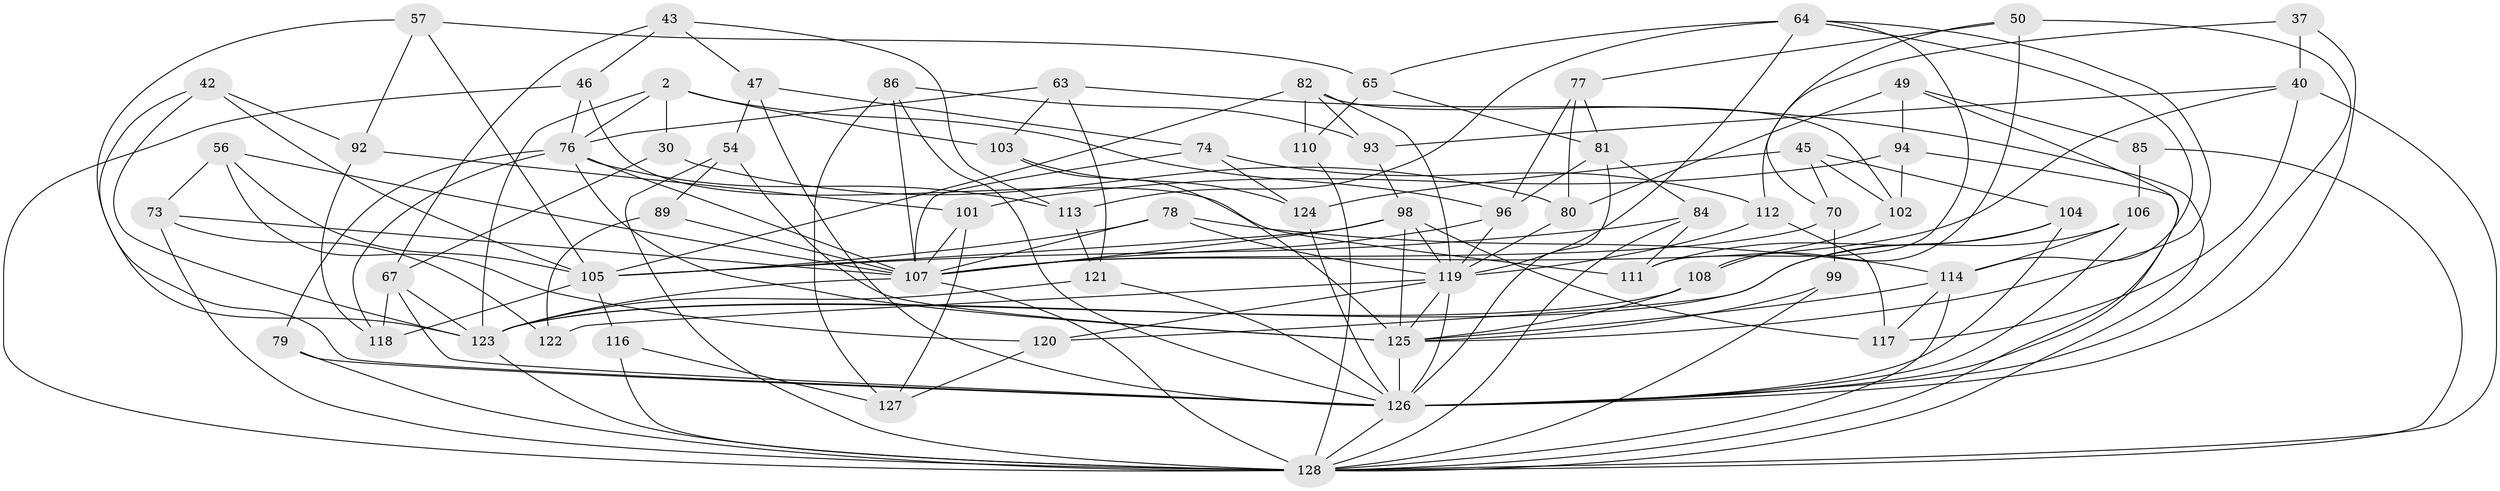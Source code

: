 // original degree distribution, {4: 1.0}
// Generated by graph-tools (version 1.1) at 2025/58/03/09/25 04:58:15]
// undirected, 64 vertices, 160 edges
graph export_dot {
graph [start="1"]
  node [color=gray90,style=filled];
  2 [super="+1"];
  30;
  37;
  40 [super="+23"];
  42;
  43;
  45;
  46;
  47;
  49;
  50;
  54;
  56;
  57;
  63;
  64 [super="+33"];
  65;
  67 [super="+51"];
  70 [super="+59"];
  73 [super="+34"];
  74;
  76 [super="+12+21"];
  77 [super="+9"];
  78 [super="+62"];
  79;
  80;
  81 [super="+3"];
  82 [super="+44"];
  84;
  85;
  86;
  89;
  92;
  93;
  94;
  96 [super="+68+55"];
  98 [super="+5+7+60"];
  99 [super="+95"];
  101;
  102;
  103;
  104;
  105 [super="+97"];
  106;
  107 [super="+24+72+88"];
  108;
  110;
  111;
  112;
  113;
  114 [super="+31+83"];
  116;
  117;
  118;
  119 [super="+41+75"];
  120;
  121;
  122;
  123 [super="+25+66+87"];
  124;
  125 [super="+115"];
  126 [super="+100+53"];
  127;
  128 [super="+15+91+58+90"];
  2 -- 30 [weight=2];
  2 -- 103;
  2 -- 96;
  2 -- 76;
  2 -- 123;
  30 -- 80;
  30 -- 67;
  37 -- 40 [weight=2];
  37 -- 112;
  37 -- 126;
  40 -- 128;
  40 -- 93;
  40 -- 117;
  40 -- 107;
  42 -- 92;
  42 -- 105;
  42 -- 123;
  42 -- 126;
  43 -- 46;
  43 -- 47;
  43 -- 113;
  43 -- 67;
  45 -- 104;
  45 -- 102;
  45 -- 124;
  45 -- 70;
  46 -- 111;
  46 -- 76;
  46 -- 128;
  47 -- 54;
  47 -- 74;
  47 -- 126;
  49 -- 126;
  49 -- 80;
  49 -- 85;
  49 -- 94;
  50 -- 108;
  50 -- 70;
  50 -- 77;
  50 -- 126;
  54 -- 89;
  54 -- 128;
  54 -- 125;
  56 -- 120;
  56 -- 105;
  56 -- 73;
  56 -- 107;
  57 -- 65;
  57 -- 92;
  57 -- 105;
  57 -- 123;
  63 -- 121;
  63 -- 76;
  63 -- 103;
  63 -- 128;
  64 -- 111;
  64 -- 113;
  64 -- 125;
  64 -- 65;
  64 -- 114;
  64 -- 119;
  65 -- 110;
  65 -- 81;
  67 -- 123;
  67 -- 126 [weight=2];
  67 -- 118;
  70 -- 99 [weight=2];
  70 -- 107 [weight=2];
  73 -- 107;
  73 -- 122 [weight=2];
  73 -- 128 [weight=2];
  74 -- 124;
  74 -- 112;
  74 -- 107;
  76 -- 79;
  76 -- 113;
  76 -- 118;
  76 -- 107;
  76 -- 125;
  77 -- 96 [weight=2];
  77 -- 81 [weight=2];
  77 -- 80;
  78 -- 107 [weight=2];
  78 -- 114 [weight=2];
  78 -- 105;
  78 -- 119;
  79 -- 128 [weight=2];
  79 -- 126;
  80 -- 119;
  81 -- 84;
  81 -- 96;
  81 -- 126;
  82 -- 93;
  82 -- 110 [weight=2];
  82 -- 102;
  82 -- 105;
  82 -- 119;
  84 -- 111;
  84 -- 128;
  84 -- 105;
  85 -- 106;
  85 -- 128 [weight=2];
  86 -- 93;
  86 -- 127;
  86 -- 107;
  86 -- 126;
  89 -- 122;
  89 -- 107 [weight=2];
  92 -- 101;
  92 -- 118;
  93 -- 98;
  94 -- 101;
  94 -- 102;
  94 -- 128;
  96 -- 119 [weight=2];
  96 -- 107 [weight=2];
  98 -- 107 [weight=2];
  98 -- 105 [weight=2];
  98 -- 117;
  98 -- 119 [weight=2];
  98 -- 125 [weight=2];
  99 -- 128 [weight=3];
  99 -- 125;
  101 -- 127;
  101 -- 107;
  102 -- 108;
  103 -- 124;
  103 -- 125;
  104 -- 120;
  104 -- 111;
  104 -- 126;
  105 -- 116;
  105 -- 118;
  106 -- 114;
  106 -- 123;
  106 -- 126;
  107 -- 123;
  107 -- 128 [weight=2];
  108 -- 125;
  108 -- 123;
  110 -- 128;
  112 -- 117;
  112 -- 119;
  113 -- 121;
  114 -- 128 [weight=2];
  114 -- 117;
  114 -- 125;
  116 -- 128 [weight=2];
  116 -- 127;
  119 -- 120;
  119 -- 126 [weight=4];
  119 -- 122;
  119 -- 125;
  120 -- 127;
  121 -- 126;
  121 -- 123;
  123 -- 128 [weight=2];
  124 -- 126;
  125 -- 126 [weight=2];
  126 -- 128 [weight=2];
}
